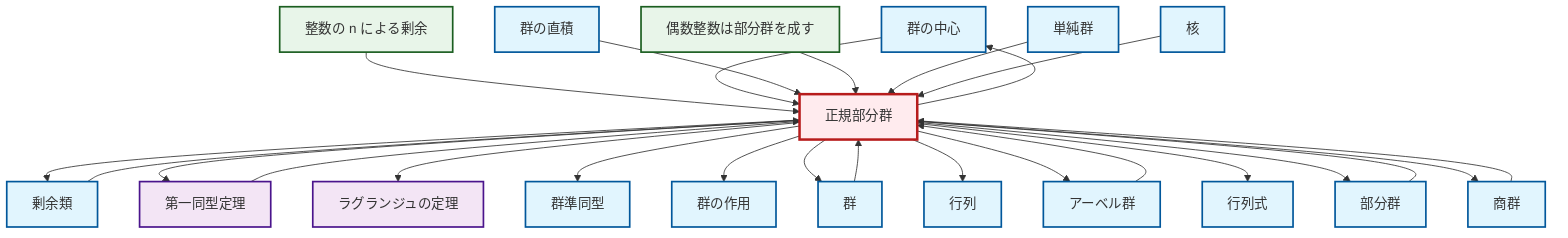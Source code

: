 graph TD
    classDef definition fill:#e1f5fe,stroke:#01579b,stroke-width:2px
    classDef theorem fill:#f3e5f5,stroke:#4a148c,stroke-width:2px
    classDef axiom fill:#fff3e0,stroke:#e65100,stroke-width:2px
    classDef example fill:#e8f5e9,stroke:#1b5e20,stroke-width:2px
    classDef current fill:#ffebee,stroke:#b71c1c,stroke-width:3px
    def-center-of-group["群の中心"]:::definition
    def-group["群"]:::definition
    def-subgroup["部分群"]:::definition
    def-coset["剰余類"]:::definition
    def-direct-product["群の直積"]:::definition
    ex-quotient-integers-mod-n["整数の n による剰余"]:::example
    def-quotient-group["商群"]:::definition
    def-kernel["核"]:::definition
    def-group-action["群の作用"]:::definition
    thm-first-isomorphism["第一同型定理"]:::theorem
    def-matrix["行列"]:::definition
    def-homomorphism["群準同型"]:::definition
    def-normal-subgroup["正規部分群"]:::definition
    def-simple-group["単純群"]:::definition
    def-abelian-group["アーベル群"]:::definition
    ex-even-integers-subgroup["偶数整数は部分群を成す"]:::example
    thm-lagrange["ラグランジュの定理"]:::theorem
    def-determinant["行列式"]:::definition
    def-normal-subgroup --> def-coset
    ex-quotient-integers-mod-n --> def-normal-subgroup
    def-center-of-group --> def-normal-subgroup
    thm-first-isomorphism --> def-normal-subgroup
    def-direct-product --> def-normal-subgroup
    def-group --> def-normal-subgroup
    def-quotient-group --> def-normal-subgroup
    def-normal-subgroup --> def-center-of-group
    ex-even-integers-subgroup --> def-normal-subgroup
    def-normal-subgroup --> thm-first-isomorphism
    def-normal-subgroup --> thm-lagrange
    def-normal-subgroup --> def-homomorphism
    def-subgroup --> def-normal-subgroup
    def-coset --> def-normal-subgroup
    def-normal-subgroup --> def-group-action
    def-abelian-group --> def-normal-subgroup
    def-normal-subgroup --> def-group
    def-normal-subgroup --> def-matrix
    def-normal-subgroup --> def-abelian-group
    def-simple-group --> def-normal-subgroup
    def-normal-subgroup --> def-determinant
    def-normal-subgroup --> def-subgroup
    def-kernel --> def-normal-subgroup
    def-normal-subgroup --> def-quotient-group
    class def-normal-subgroup current